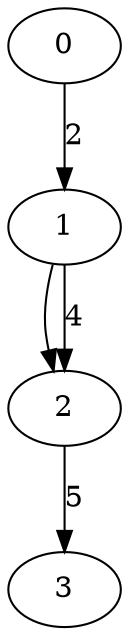 digraph g
{
0;1;2;3;
0 -> 1 [label="2"];
1 -> 2 [label=" "];
1 -> 2 [label="4"];
2 -> 3 [label="5"];
}